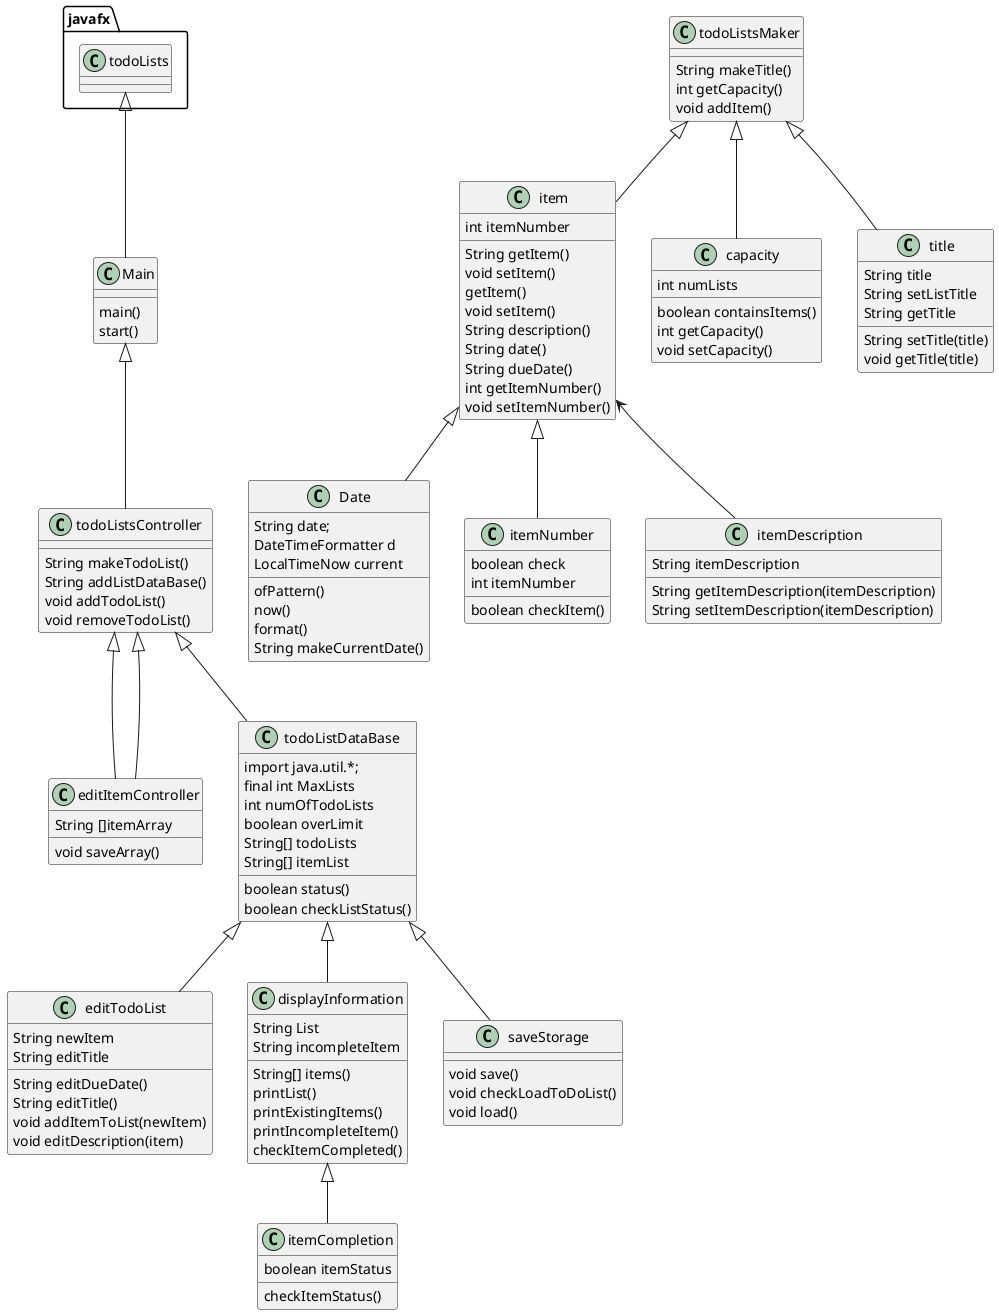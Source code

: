 @startuml
'https://plantuml.com/class-diagram

class Main{
    main()
    start()
}
class todoListsController{
String makeTodoList()
String addListDataBase()
void addTodoList()
void removeTodoList()
}
class todoListsMaker{
String makeTitle()
int getCapacity()
void addItem()

}
class item{
String getItem()
void setItem()
int itemNumber
getItem()
void setItem()
String description()
String date()
String dueDate()
int getItemNumber()
void setItemNumber()
}
class itemCompletion{
boolean itemStatus
checkItemStatus()
}
class capacity{
int numLists
boolean containsItems()
int getCapacity()
void setCapacity()
}
class editItemController{
String []itemArray
void saveArray()
}
class title{
String title
String setListTitle
String getTitle
String setTitle(title)
void getTitle(title)
}
class Date{
String date;
DateTimeFormatter d
LocalTimeNow current
ofPattern()
now()
format()
String makeCurrentDate()
}
class todoListDataBase{
import java.util.*;
final int MaxLists
int numOfTodoLists
boolean overLimit
boolean status()
String[] todoLists
String[] itemList
boolean checkListStatus()
}
class editTodoList{
String newItem
String editTitle
String editDueDate()
String editTitle()
void addItemToList(newItem)
void editDescription(item)
}
class displayInformation{
String List
String[] items()
String incompleteItem
printList()
printExistingItems()
printIncompleteItem()
checkItemCompleted()
}
class saveStorage{
void save()
void checkLoadToDoList()
void load()
}
class itemNumber{
boolean check
int itemNumber
boolean checkItem()
}
class itemDescription{
String itemDescription
String getItemDescription(itemDescription)
String setItemDescription(itemDescription)
}
Main <|-- todoListsController
todoListsController <|-- editItemController
javafx.todoLists <|-- Main
todoListsMaker <|-- item
todoListsMaker <|-- capacity
todoListsMaker <|-- title
item <|-- Date
item <|-- itemNumber
item <-- itemDescription
todoListsController <|-- todoListDataBase
todoListDataBase <|-- editTodoList
todoListDataBase <|-- displayInformation
displayInformation <|-- itemCompletion
todoListDataBase <|-- saveStorage
todoListsController <|-- editItemController
@enduml